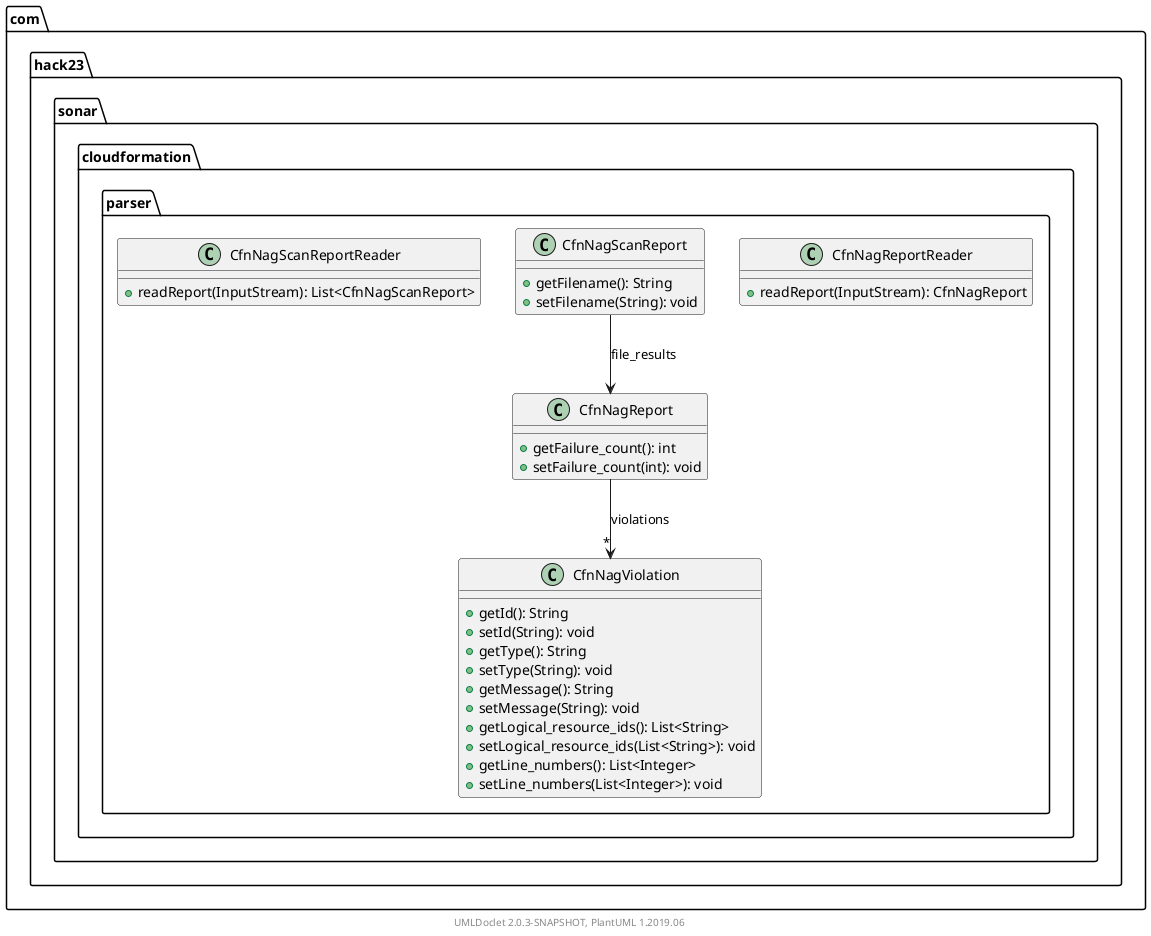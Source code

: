 @startuml
    namespace com.hack23.sonar.cloudformation.parser {

        class CfnNagReportReader [[CfnNagReportReader.html]] {
            +readReport(InputStream): CfnNagReport
        }

        class CfnNagScanReport [[CfnNagScanReport.html]] {
            +getFilename(): String
            +setFilename(String): void
        }

        class CfnNagReport [[CfnNagReport.html]] {
            +getFailure_count(): int
            +setFailure_count(int): void
        }

        class CfnNagViolation [[CfnNagViolation.html]] {
            +getId(): String
            +setId(String): void
            +getType(): String
            +setType(String): void
            +getMessage(): String
            +setMessage(String): void
            +getLogical_resource_ids(): List<String>
            +setLogical_resource_ids(List<String>): void
            +getLine_numbers(): List<Integer>
            +setLine_numbers(List<Integer>): void
        }

        class CfnNagScanReportReader [[CfnNagScanReportReader.html]] {
            +readReport(InputStream): List<CfnNagScanReport>
        }

        CfnNagScanReport --> CfnNagReport: file_results
        CfnNagReport --> "*" CfnNagViolation: violations
    }

    center footer UMLDoclet 2.0.3-SNAPSHOT, PlantUML 1.2019.06
@enduml
